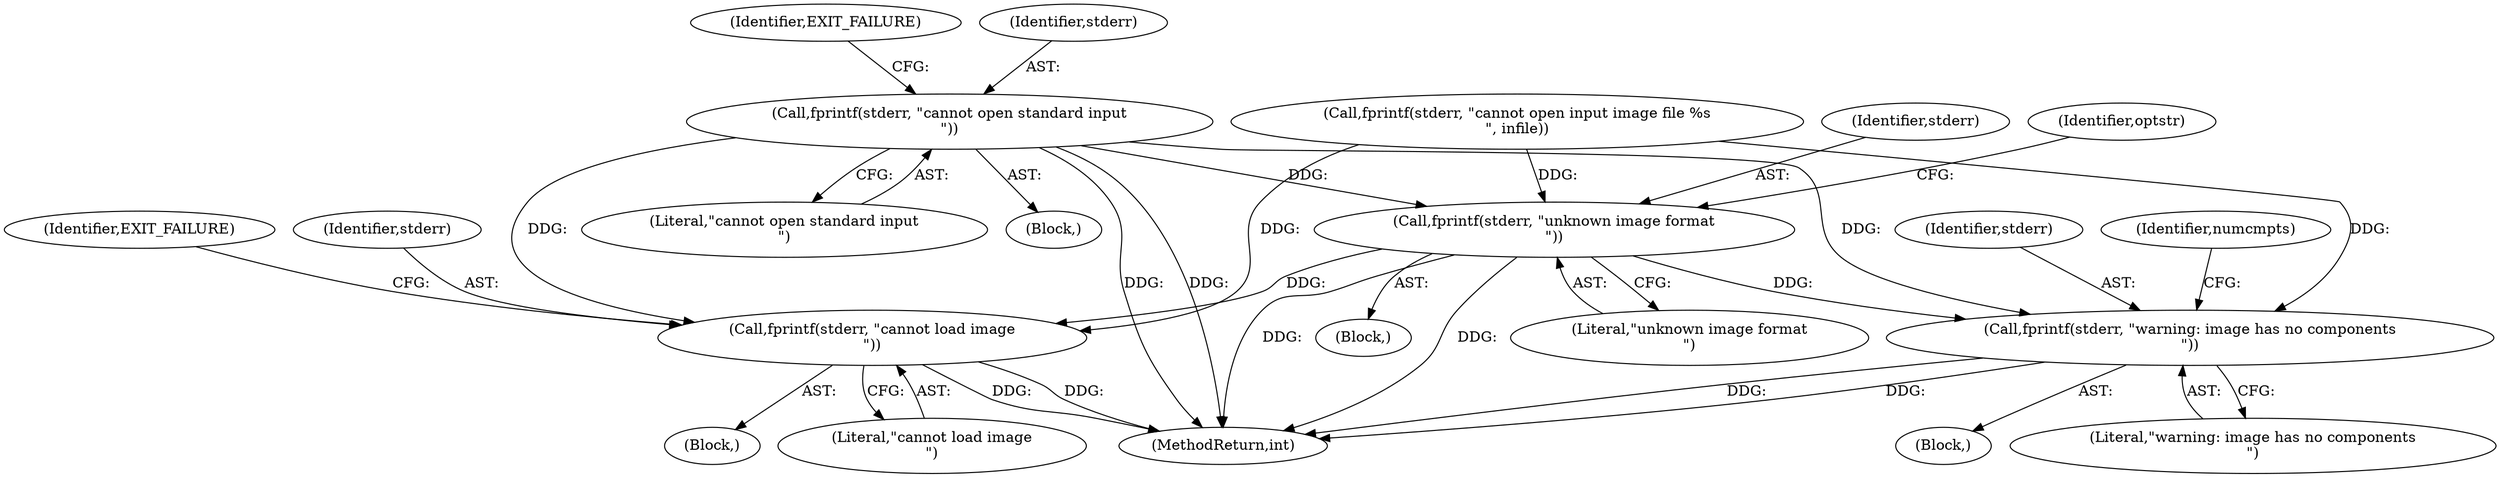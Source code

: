digraph "0_jasper_d42b2388f7f8e0332c846675133acea151fc557a@API" {
"1000238" [label="(Call,fprintf(stderr, \"cannot open standard input\n\"))"];
"1000251" [label="(Call,fprintf(stderr, \"unknown image format\n\"))"];
"1000271" [label="(Call,fprintf(stderr, \"cannot load image\n\"))"];
"1000296" [label="(Call,fprintf(stderr, \"warning: image has no components\n\"))"];
"1000275" [label="(Identifier,EXIT_FAILURE)"];
"1000242" [label="(Identifier,EXIT_FAILURE)"];
"1000237" [label="(Block,)"];
"1000298" [label="(Literal,\"warning: image has no components\n\")"];
"1000296" [label="(Call,fprintf(stderr, \"warning: image has no components\n\"))"];
"1000251" [label="(Call,fprintf(stderr, \"unknown image format\n\"))"];
"1000272" [label="(Identifier,stderr)"];
"1000255" [label="(Identifier,optstr)"];
"1000239" [label="(Identifier,stderr)"];
"1000333" [label="(MethodReturn,int)"];
"1000222" [label="(Call,fprintf(stderr, \"cannot open input image file %s\n\", infile))"];
"1000240" [label="(Literal,\"cannot open standard input\n\")"];
"1000250" [label="(Block,)"];
"1000271" [label="(Call,fprintf(stderr, \"cannot load image\n\"))"];
"1000253" [label="(Literal,\"unknown image format\n\")"];
"1000238" [label="(Call,fprintf(stderr, \"cannot open standard input\n\"))"];
"1000297" [label="(Identifier,stderr)"];
"1000252" [label="(Identifier,stderr)"];
"1000273" [label="(Literal,\"cannot load image\n\")"];
"1000300" [label="(Identifier,numcmpts)"];
"1000295" [label="(Block,)"];
"1000268" [label="(Block,)"];
"1000238" -> "1000237"  [label="AST: "];
"1000238" -> "1000240"  [label="CFG: "];
"1000239" -> "1000238"  [label="AST: "];
"1000240" -> "1000238"  [label="AST: "];
"1000242" -> "1000238"  [label="CFG: "];
"1000238" -> "1000333"  [label="DDG: "];
"1000238" -> "1000333"  [label="DDG: "];
"1000238" -> "1000251"  [label="DDG: "];
"1000238" -> "1000271"  [label="DDG: "];
"1000238" -> "1000296"  [label="DDG: "];
"1000251" -> "1000250"  [label="AST: "];
"1000251" -> "1000253"  [label="CFG: "];
"1000252" -> "1000251"  [label="AST: "];
"1000253" -> "1000251"  [label="AST: "];
"1000255" -> "1000251"  [label="CFG: "];
"1000251" -> "1000333"  [label="DDG: "];
"1000251" -> "1000333"  [label="DDG: "];
"1000222" -> "1000251"  [label="DDG: "];
"1000251" -> "1000271"  [label="DDG: "];
"1000251" -> "1000296"  [label="DDG: "];
"1000271" -> "1000268"  [label="AST: "];
"1000271" -> "1000273"  [label="CFG: "];
"1000272" -> "1000271"  [label="AST: "];
"1000273" -> "1000271"  [label="AST: "];
"1000275" -> "1000271"  [label="CFG: "];
"1000271" -> "1000333"  [label="DDG: "];
"1000271" -> "1000333"  [label="DDG: "];
"1000222" -> "1000271"  [label="DDG: "];
"1000296" -> "1000295"  [label="AST: "];
"1000296" -> "1000298"  [label="CFG: "];
"1000297" -> "1000296"  [label="AST: "];
"1000298" -> "1000296"  [label="AST: "];
"1000300" -> "1000296"  [label="CFG: "];
"1000296" -> "1000333"  [label="DDG: "];
"1000296" -> "1000333"  [label="DDG: "];
"1000222" -> "1000296"  [label="DDG: "];
}
